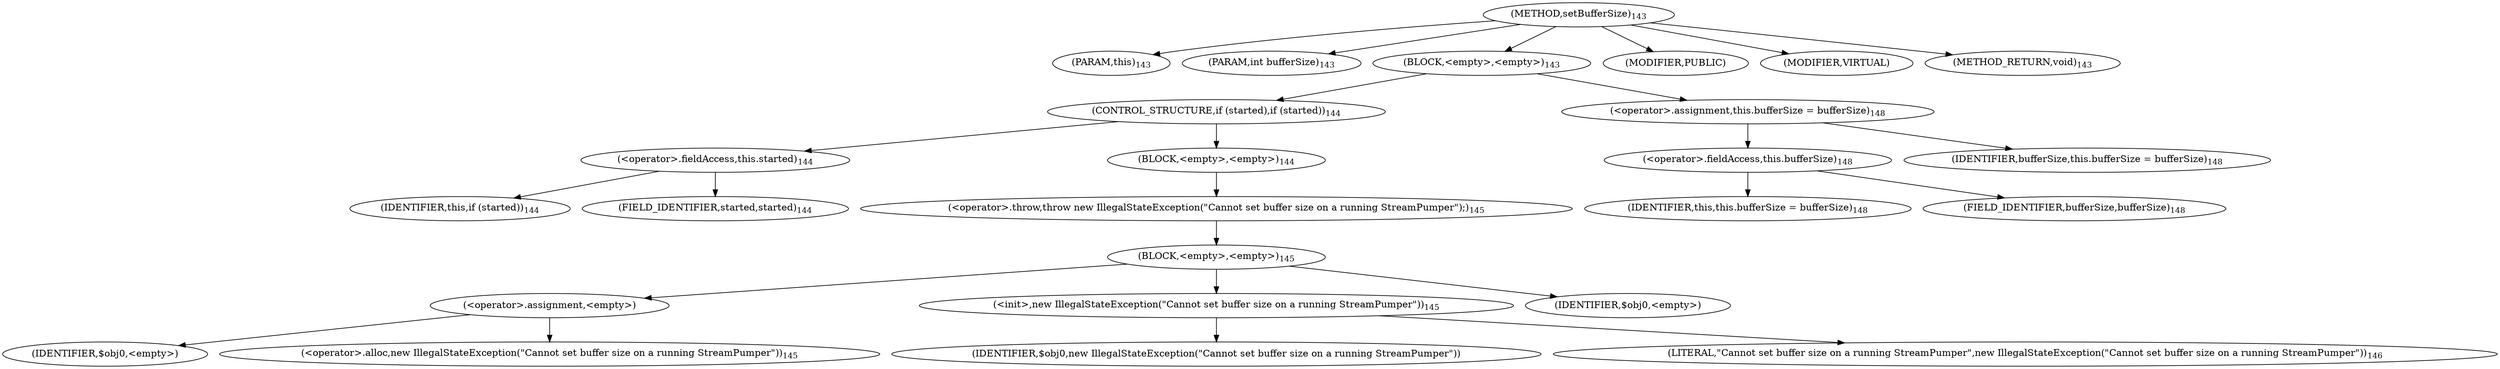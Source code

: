 digraph "setBufferSize" {  
"245" [label = <(METHOD,setBufferSize)<SUB>143</SUB>> ]
"20" [label = <(PARAM,this)<SUB>143</SUB>> ]
"246" [label = <(PARAM,int bufferSize)<SUB>143</SUB>> ]
"247" [label = <(BLOCK,&lt;empty&gt;,&lt;empty&gt;)<SUB>143</SUB>> ]
"248" [label = <(CONTROL_STRUCTURE,if (started),if (started))<SUB>144</SUB>> ]
"249" [label = <(&lt;operator&gt;.fieldAccess,this.started)<SUB>144</SUB>> ]
"250" [label = <(IDENTIFIER,this,if (started))<SUB>144</SUB>> ]
"251" [label = <(FIELD_IDENTIFIER,started,started)<SUB>144</SUB>> ]
"252" [label = <(BLOCK,&lt;empty&gt;,&lt;empty&gt;)<SUB>144</SUB>> ]
"253" [label = <(&lt;operator&gt;.throw,throw new IllegalStateException(&quot;Cannot set buffer size on a running StreamPumper&quot;);)<SUB>145</SUB>> ]
"254" [label = <(BLOCK,&lt;empty&gt;,&lt;empty&gt;)<SUB>145</SUB>> ]
"255" [label = <(&lt;operator&gt;.assignment,&lt;empty&gt;)> ]
"256" [label = <(IDENTIFIER,$obj0,&lt;empty&gt;)> ]
"257" [label = <(&lt;operator&gt;.alloc,new IllegalStateException(&quot;Cannot set buffer size on a running StreamPumper&quot;))<SUB>145</SUB>> ]
"258" [label = <(&lt;init&gt;,new IllegalStateException(&quot;Cannot set buffer size on a running StreamPumper&quot;))<SUB>145</SUB>> ]
"259" [label = <(IDENTIFIER,$obj0,new IllegalStateException(&quot;Cannot set buffer size on a running StreamPumper&quot;))> ]
"260" [label = <(LITERAL,&quot;Cannot set buffer size on a running StreamPumper&quot;,new IllegalStateException(&quot;Cannot set buffer size on a running StreamPumper&quot;))<SUB>146</SUB>> ]
"261" [label = <(IDENTIFIER,$obj0,&lt;empty&gt;)> ]
"262" [label = <(&lt;operator&gt;.assignment,this.bufferSize = bufferSize)<SUB>148</SUB>> ]
"263" [label = <(&lt;operator&gt;.fieldAccess,this.bufferSize)<SUB>148</SUB>> ]
"19" [label = <(IDENTIFIER,this,this.bufferSize = bufferSize)<SUB>148</SUB>> ]
"264" [label = <(FIELD_IDENTIFIER,bufferSize,bufferSize)<SUB>148</SUB>> ]
"265" [label = <(IDENTIFIER,bufferSize,this.bufferSize = bufferSize)<SUB>148</SUB>> ]
"266" [label = <(MODIFIER,PUBLIC)> ]
"267" [label = <(MODIFIER,VIRTUAL)> ]
"268" [label = <(METHOD_RETURN,void)<SUB>143</SUB>> ]
  "245" -> "20" 
  "245" -> "246" 
  "245" -> "247" 
  "245" -> "266" 
  "245" -> "267" 
  "245" -> "268" 
  "247" -> "248" 
  "247" -> "262" 
  "248" -> "249" 
  "248" -> "252" 
  "249" -> "250" 
  "249" -> "251" 
  "252" -> "253" 
  "253" -> "254" 
  "254" -> "255" 
  "254" -> "258" 
  "254" -> "261" 
  "255" -> "256" 
  "255" -> "257" 
  "258" -> "259" 
  "258" -> "260" 
  "262" -> "263" 
  "262" -> "265" 
  "263" -> "19" 
  "263" -> "264" 
}
